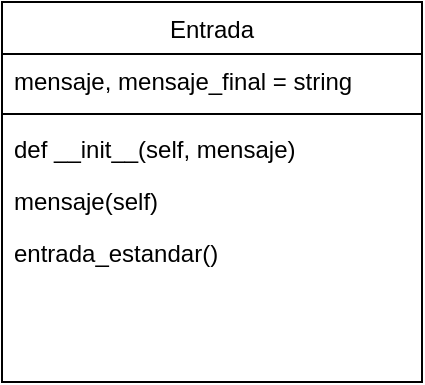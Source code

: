 <mxfile version="17.1.5" type="device"><diagram id="C5RBs43oDa-KdzZeNtuy" name="Page-1"><mxGraphModel dx="732" dy="501" grid="1" gridSize="10" guides="1" tooltips="1" connect="1" arrows="1" fold="1" page="1" pageScale="1" pageWidth="827" pageHeight="1169" math="0" shadow="0"><root><mxCell id="WIyWlLk6GJQsqaUBKTNV-0"/><mxCell id="WIyWlLk6GJQsqaUBKTNV-1" parent="WIyWlLk6GJQsqaUBKTNV-0"/><mxCell id="JULk6Jin8oy10IuCD18X-3" value="Entrada" style="swimlane;fontStyle=0;align=center;verticalAlign=top;childLayout=stackLayout;horizontal=1;startSize=26;horizontalStack=0;resizeParent=1;resizeLast=0;collapsible=1;marginBottom=0;rounded=0;shadow=0;strokeWidth=1;" vertex="1" parent="WIyWlLk6GJQsqaUBKTNV-1"><mxGeometry x="115" y="199" width="210" height="190" as="geometry"><mxRectangle x="340" y="380" width="170" height="26" as="alternateBounds"/></mxGeometry></mxCell><mxCell id="JULk6Jin8oy10IuCD18X-4" value="mensaje, mensaje_final = string" style="text;align=left;verticalAlign=top;spacingLeft=4;spacingRight=4;overflow=hidden;rotatable=0;points=[[0,0.5],[1,0.5]];portConstraint=eastwest;" vertex="1" parent="JULk6Jin8oy10IuCD18X-3"><mxGeometry y="26" width="210" height="26" as="geometry"/></mxCell><mxCell id="JULk6Jin8oy10IuCD18X-5" value="" style="line;html=1;strokeWidth=1;align=left;verticalAlign=middle;spacingTop=-1;spacingLeft=3;spacingRight=3;rotatable=0;labelPosition=right;points=[];portConstraint=eastwest;" vertex="1" parent="JULk6Jin8oy10IuCD18X-3"><mxGeometry y="52" width="210" height="8" as="geometry"/></mxCell><mxCell id="JULk6Jin8oy10IuCD18X-6" value="def __init__(self, mensaje)" style="text;align=left;verticalAlign=top;spacingLeft=4;spacingRight=4;overflow=hidden;rotatable=0;points=[[0,0.5],[1,0.5]];portConstraint=eastwest;" vertex="1" parent="JULk6Jin8oy10IuCD18X-3"><mxGeometry y="60" width="210" height="26" as="geometry"/></mxCell><mxCell id="JULk6Jin8oy10IuCD18X-7" value="mensaje(self)" style="text;align=left;verticalAlign=top;spacingLeft=4;spacingRight=4;overflow=hidden;rotatable=0;points=[[0,0.5],[1,0.5]];portConstraint=eastwest;" vertex="1" parent="JULk6Jin8oy10IuCD18X-3"><mxGeometry y="86" width="210" height="26" as="geometry"/></mxCell><mxCell id="JULk6Jin8oy10IuCD18X-8" value="entrada_estandar()" style="text;align=left;verticalAlign=top;spacingLeft=4;spacingRight=4;overflow=hidden;rotatable=0;points=[[0,0.5],[1,0.5]];portConstraint=eastwest;" vertex="1" parent="JULk6Jin8oy10IuCD18X-3"><mxGeometry y="112" width="210" height="26" as="geometry"/></mxCell></root></mxGraphModel></diagram></mxfile>